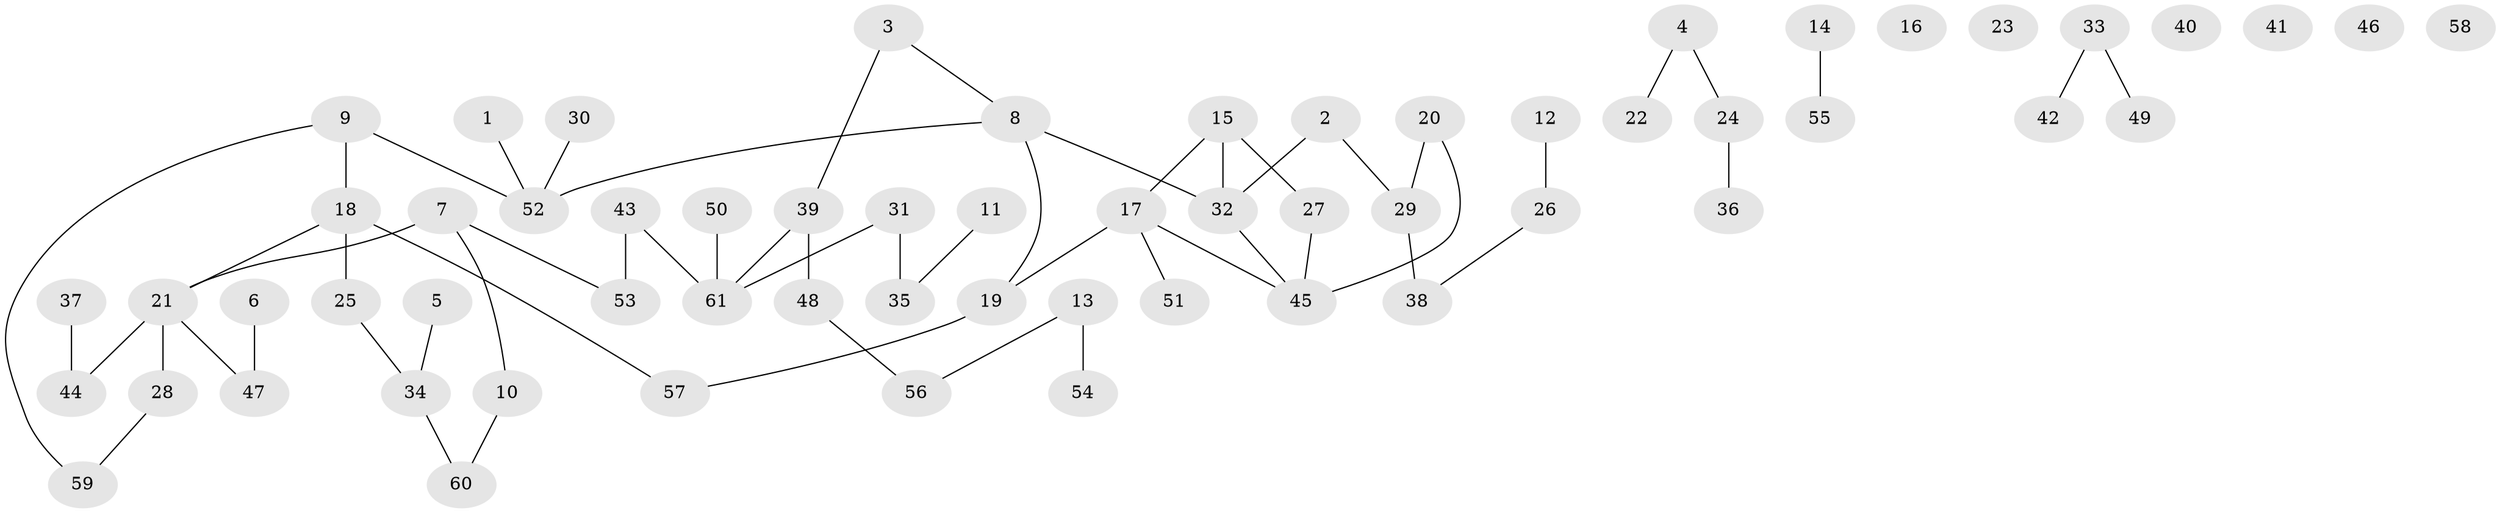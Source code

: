 // coarse degree distribution, {3: 0.06451612903225806, 4: 0.06451612903225806, 0: 0.2903225806451613, 2: 0.22580645161290322, 1: 0.25806451612903225, 6: 0.03225806451612903, 5: 0.06451612903225806}
// Generated by graph-tools (version 1.1) at 2025/16/03/04/25 18:16:37]
// undirected, 61 vertices, 59 edges
graph export_dot {
graph [start="1"]
  node [color=gray90,style=filled];
  1;
  2;
  3;
  4;
  5;
  6;
  7;
  8;
  9;
  10;
  11;
  12;
  13;
  14;
  15;
  16;
  17;
  18;
  19;
  20;
  21;
  22;
  23;
  24;
  25;
  26;
  27;
  28;
  29;
  30;
  31;
  32;
  33;
  34;
  35;
  36;
  37;
  38;
  39;
  40;
  41;
  42;
  43;
  44;
  45;
  46;
  47;
  48;
  49;
  50;
  51;
  52;
  53;
  54;
  55;
  56;
  57;
  58;
  59;
  60;
  61;
  1 -- 52;
  2 -- 29;
  2 -- 32;
  3 -- 8;
  3 -- 39;
  4 -- 22;
  4 -- 24;
  5 -- 34;
  6 -- 47;
  7 -- 10;
  7 -- 21;
  7 -- 53;
  8 -- 19;
  8 -- 32;
  8 -- 52;
  9 -- 18;
  9 -- 52;
  9 -- 59;
  10 -- 60;
  11 -- 35;
  12 -- 26;
  13 -- 54;
  13 -- 56;
  14 -- 55;
  15 -- 17;
  15 -- 27;
  15 -- 32;
  17 -- 19;
  17 -- 45;
  17 -- 51;
  18 -- 21;
  18 -- 25;
  18 -- 57;
  19 -- 57;
  20 -- 29;
  20 -- 45;
  21 -- 28;
  21 -- 44;
  21 -- 47;
  24 -- 36;
  25 -- 34;
  26 -- 38;
  27 -- 45;
  28 -- 59;
  29 -- 38;
  30 -- 52;
  31 -- 35;
  31 -- 61;
  32 -- 45;
  33 -- 42;
  33 -- 49;
  34 -- 60;
  37 -- 44;
  39 -- 48;
  39 -- 61;
  43 -- 53;
  43 -- 61;
  48 -- 56;
  50 -- 61;
}

